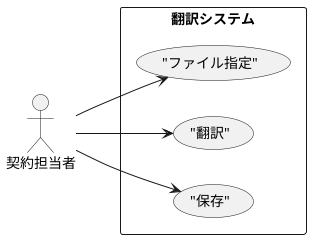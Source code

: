 @startuml
left to right direction
actor 契約担当者
rectangle 翻訳システム{
    契約担当者 --> ("ファイル指定")
    契約担当者 --> ("翻訳")
    契約担当者 --> ("保存")
}

@enduml